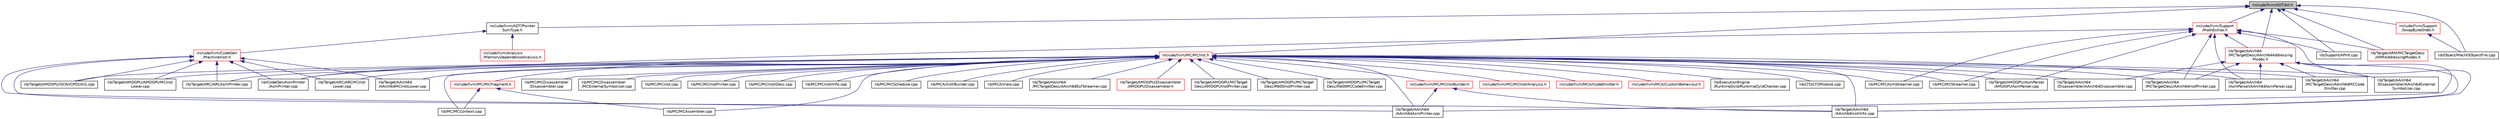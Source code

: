 digraph "include/llvm/ADT/bit.h"
{
 // LATEX_PDF_SIZE
  bgcolor="transparent";
  edge [fontname="Helvetica",fontsize="10",labelfontname="Helvetica",labelfontsize="10"];
  node [fontname="Helvetica",fontsize="10",shape=record];
  Node1 [label="include/llvm/ADT/bit.h",height=0.2,width=0.4,color="black", fillcolor="grey75", style="filled", fontcolor="black",tooltip=" "];
  Node1 -> Node2 [dir="back",color="midnightblue",fontsize="10",style="solid",fontname="Helvetica"];
  Node2 [label="include/llvm/ADT/Pointer\lSumType.h",height=0.2,width=0.4,color="black",URL="$PointerSumType_8h.html",tooltip=" "];
  Node2 -> Node3 [dir="back",color="midnightblue",fontsize="10",style="solid",fontname="Helvetica"];
  Node3 [label="include/llvm/Analysis\l/MemoryDependenceAnalysis.h",height=0.2,width=0.4,color="red",URL="$MemoryDependenceAnalysis_8h.html",tooltip=" "];
  Node2 -> Node12 [dir="back",color="midnightblue",fontsize="10",style="solid",fontname="Helvetica"];
  Node12 [label="include/llvm/CodeGen\l/MachineInstr.h",height=0.2,width=0.4,color="red",URL="$MachineInstr_8h.html",tooltip=" "];
  Node12 -> Node32 [dir="back",color="midnightblue",fontsize="10",style="solid",fontname="Helvetica"];
  Node32 [label="lib/CodeGen/AsmPrinter\l/AsmPrinter.cpp",height=0.2,width=0.4,color="black",URL="$AsmPrinter_8cpp.html",tooltip=" "];
  Node12 -> Node430 [dir="back",color="midnightblue",fontsize="10",style="solid",fontname="Helvetica"];
  Node430 [label="lib/Target/AArch64\l/AArch64AsmPrinter.cpp",height=0.2,width=0.4,color="black",URL="$AArch64AsmPrinter_8cpp.html",tooltip=" "];
  Node12 -> Node446 [dir="back",color="midnightblue",fontsize="10",style="solid",fontname="Helvetica"];
  Node446 [label="lib/Target/AArch64\l/AArch64InstrInfo.cpp",height=0.2,width=0.4,color="black",URL="$AArch64InstrInfo_8cpp.html",tooltip=" "];
  Node12 -> Node584 [dir="back",color="midnightblue",fontsize="10",style="solid",fontname="Helvetica"];
  Node584 [label="lib/Target/AArch64\l/AArch64MCInstLower.cpp",height=0.2,width=0.4,color="black",URL="$AArch64MCInstLower_8cpp.html",tooltip=" "];
  Node12 -> Node587 [dir="back",color="midnightblue",fontsize="10",style="solid",fontname="Helvetica"];
  Node587 [label="lib/Target/AMDGPU/AMDGPUMCInst\lLower.cpp",height=0.2,width=0.4,color="black",URL="$AMDGPUMCInstLower_8cpp.html",tooltip=" "];
  Node12 -> Node257 [dir="back",color="midnightblue",fontsize="10",style="solid",fontname="Helvetica"];
  Node257 [label="lib/Target/AMDGPU/GCNVOPDUtils.cpp",height=0.2,width=0.4,color="black",URL="$GCNVOPDUtils_8cpp.html",tooltip=" "];
  Node12 -> Node591 [dir="back",color="midnightblue",fontsize="10",style="solid",fontname="Helvetica"];
  Node591 [label="lib/Target/ARC/ARCAsmPrinter.cpp",height=0.2,width=0.4,color="black",URL="$ARCAsmPrinter_8cpp.html",tooltip=" "];
  Node12 -> Node592 [dir="back",color="midnightblue",fontsize="10",style="solid",fontname="Helvetica"];
  Node592 [label="lib/Target/ARC/ARCMCInst\lLower.cpp",height=0.2,width=0.4,color="black",URL="$ARCMCInstLower_8cpp.html",tooltip=" "];
  Node1 -> Node1384 [dir="back",color="midnightblue",fontsize="10",style="solid",fontname="Helvetica"];
  Node1384 [label="include/llvm/MC/MCInst.h",height=0.2,width=0.4,color="red",URL="$MCInst_8h.html",tooltip=" "];
  Node1384 -> Node1385 [dir="back",color="midnightblue",fontsize="10",style="solid",fontname="Helvetica"];
  Node1385 [label="include/llvm/MC/MCFragment.h",height=0.2,width=0.4,color="red",URL="$MCFragment_8h.html",tooltip=" "];
  Node1385 -> Node1488 [dir="back",color="midnightblue",fontsize="10",style="solid",fontname="Helvetica"];
  Node1488 [label="lib/MC/MCAssembler.cpp",height=0.2,width=0.4,color="black",URL="$MCAssembler_8cpp.html",tooltip=" "];
  Node1385 -> Node1489 [dir="back",color="midnightblue",fontsize="10",style="solid",fontname="Helvetica"];
  Node1489 [label="lib/MC/MCContext.cpp",height=0.2,width=0.4,color="black",URL="$MCContext_8cpp.html",tooltip=" "];
  Node1384 -> Node1797 [dir="back",color="midnightblue",fontsize="10",style="solid",fontname="Helvetica"];
  Node1797 [label="include/llvm/MC/MCInstBuilder.h",height=0.2,width=0.4,color="red",URL="$MCInstBuilder_8h.html",tooltip=" "];
  Node1797 -> Node430 [dir="back",color="midnightblue",fontsize="10",style="solid",fontname="Helvetica"];
  Node1797 -> Node446 [dir="back",color="midnightblue",fontsize="10",style="solid",fontname="Helvetica"];
  Node1384 -> Node1798 [dir="back",color="midnightblue",fontsize="10",style="solid",fontname="Helvetica"];
  Node1798 [label="include/llvm/MC/MCInstrAnalysis.h",height=0.2,width=0.4,color="red",URL="$MCInstrAnalysis_8h.html",tooltip=" "];
  Node1384 -> Node1806 [dir="back",color="midnightblue",fontsize="10",style="solid",fontname="Helvetica"];
  Node1806 [label="include/llvm/MCA/CodeEmitter.h",height=0.2,width=0.4,color="red",URL="$CodeEmitter_8h.html",tooltip=" "];
  Node1384 -> Node1808 [dir="back",color="midnightblue",fontsize="10",style="solid",fontname="Helvetica"];
  Node1808 [label="include/llvm/MCA/CustomBehaviour.h",height=0.2,width=0.4,color="red",URL="$CustomBehaviour_8h.html",tooltip=" "];
  Node1384 -> Node32 [dir="back",color="midnightblue",fontsize="10",style="solid",fontname="Helvetica"];
  Node1384 -> Node1480 [dir="back",color="midnightblue",fontsize="10",style="solid",fontname="Helvetica"];
  Node1480 [label="lib/ExecutionEngine\l/RuntimeDyld/RuntimeDyldChecker.cpp",height=0.2,width=0.4,color="black",URL="$RuntimeDyldChecker_8cpp.html",tooltip=" "];
  Node1384 -> Node1636 [dir="back",color="midnightblue",fontsize="10",style="solid",fontname="Helvetica"];
  Node1636 [label="lib/LTO/LTOModule.cpp",height=0.2,width=0.4,color="black",URL="$LTOModule_8cpp.html",tooltip=" "];
  Node1384 -> Node1487 [dir="back",color="midnightblue",fontsize="10",style="solid",fontname="Helvetica"];
  Node1487 [label="lib/MC/MCAsmStreamer.cpp",height=0.2,width=0.4,color="black",URL="$MCAsmStreamer_8cpp.html",tooltip=" "];
  Node1384 -> Node1488 [dir="back",color="midnightblue",fontsize="10",style="solid",fontname="Helvetica"];
  Node1384 -> Node1489 [dir="back",color="midnightblue",fontsize="10",style="solid",fontname="Helvetica"];
  Node1384 -> Node1491 [dir="back",color="midnightblue",fontsize="10",style="solid",fontname="Helvetica"];
  Node1491 [label="lib/MC/MCDisassembler\l/Disassembler.cpp",height=0.2,width=0.4,color="black",URL="$Disassembler_8cpp.html",tooltip=" "];
  Node1384 -> Node1492 [dir="back",color="midnightblue",fontsize="10",style="solid",fontname="Helvetica"];
  Node1492 [label="lib/MC/MCDisassembler\l/MCExternalSymbolizer.cpp",height=0.2,width=0.4,color="black",URL="$MCExternalSymbolizer_8cpp.html",tooltip=" "];
  Node1384 -> Node1817 [dir="back",color="midnightblue",fontsize="10",style="solid",fontname="Helvetica"];
  Node1817 [label="lib/MC/MCInst.cpp",height=0.2,width=0.4,color="black",URL="$MCInst_8cpp.html",tooltip=" "];
  Node1384 -> Node1818 [dir="back",color="midnightblue",fontsize="10",style="solid",fontname="Helvetica"];
  Node1818 [label="lib/MC/MCInstPrinter.cpp",height=0.2,width=0.4,color="black",URL="$MCInstPrinter_8cpp.html",tooltip=" "];
  Node1384 -> Node1819 [dir="back",color="midnightblue",fontsize="10",style="solid",fontname="Helvetica"];
  Node1819 [label="lib/MC/MCInstrDesc.cpp",height=0.2,width=0.4,color="black",URL="$MCInstrDesc_8cpp.html",tooltip=" "];
  Node1384 -> Node1820 [dir="back",color="midnightblue",fontsize="10",style="solid",fontname="Helvetica"];
  Node1820 [label="lib/MC/MCInstrInfo.cpp",height=0.2,width=0.4,color="black",URL="$MCInstrInfo_8cpp.html",tooltip=" "];
  Node1384 -> Node1821 [dir="back",color="midnightblue",fontsize="10",style="solid",fontname="Helvetica"];
  Node1821 [label="lib/MC/MCSchedule.cpp",height=0.2,width=0.4,color="black",URL="$MCSchedule_8cpp.html",tooltip=" "];
  Node1384 -> Node1507 [dir="back",color="midnightblue",fontsize="10",style="solid",fontname="Helvetica"];
  Node1507 [label="lib/MC/MCStreamer.cpp",height=0.2,width=0.4,color="black",URL="$MCStreamer_8cpp.html",tooltip=" "];
  Node1384 -> Node1800 [dir="back",color="midnightblue",fontsize="10",style="solid",fontname="Helvetica"];
  Node1800 [label="lib/MCA/InstrBuilder.cpp",height=0.2,width=0.4,color="black",URL="$InstrBuilder_8cpp.html",tooltip=" "];
  Node1384 -> Node1822 [dir="back",color="midnightblue",fontsize="10",style="solid",fontname="Helvetica"];
  Node1822 [label="lib/MCA/View.cpp",height=0.2,width=0.4,color="black",URL="$View_8cpp.html",tooltip=" "];
  Node1384 -> Node430 [dir="back",color="midnightblue",fontsize="10",style="solid",fontname="Helvetica"];
  Node1384 -> Node446 [dir="back",color="midnightblue",fontsize="10",style="solid",fontname="Helvetica"];
  Node1384 -> Node584 [dir="back",color="midnightblue",fontsize="10",style="solid",fontname="Helvetica"];
  Node1384 -> Node752 [dir="back",color="midnightblue",fontsize="10",style="solid",fontname="Helvetica"];
  Node752 [label="lib/Target/AArch64\l/AsmParser/AArch64AsmParser.cpp",height=0.2,width=0.4,color="black",URL="$AArch64AsmParser_8cpp.html",tooltip=" "];
  Node1384 -> Node1641 [dir="back",color="midnightblue",fontsize="10",style="solid",fontname="Helvetica"];
  Node1641 [label="lib/Target/AArch64\l/Disassembler/AArch64Disassembler.cpp",height=0.2,width=0.4,color="black",URL="$AArch64Disassembler_8cpp.html",tooltip=" "];
  Node1384 -> Node1513 [dir="back",color="midnightblue",fontsize="10",style="solid",fontname="Helvetica"];
  Node1513 [label="lib/Target/AArch64\l/Disassembler/AArch64External\lSymbolizer.cpp",height=0.2,width=0.4,color="black",URL="$AArch64ExternalSymbolizer_8cpp.html",tooltip=" "];
  Node1384 -> Node1392 [dir="back",color="midnightblue",fontsize="10",style="solid",fontname="Helvetica"];
  Node1392 [label="lib/Target/AArch64\l/MCTargetDesc/AArch64ELFStreamer.cpp",height=0.2,width=0.4,color="black",URL="$AArch64ELFStreamer_8cpp.html",tooltip=" "];
  Node1384 -> Node1823 [dir="back",color="midnightblue",fontsize="10",style="solid",fontname="Helvetica"];
  Node1823 [label="lib/Target/AArch64\l/MCTargetDesc/AArch64InstPrinter.cpp",height=0.2,width=0.4,color="black",URL="$AArch64InstPrinter_8cpp.html",tooltip=" "];
  Node1384 -> Node1518 [dir="back",color="midnightblue",fontsize="10",style="solid",fontname="Helvetica"];
  Node1518 [label="lib/Target/AArch64\l/MCTargetDesc/AArch64MCCode\lEmitter.cpp",height=0.2,width=0.4,color="black",URL="$AArch64MCCodeEmitter_8cpp.html",tooltip=" "];
  Node1384 -> Node587 [dir="back",color="midnightblue",fontsize="10",style="solid",fontname="Helvetica"];
  Node1384 -> Node796 [dir="back",color="midnightblue",fontsize="10",style="solid",fontname="Helvetica"];
  Node796 [label="lib/Target/AMDGPU/AsmParser\l/AMDGPUAsmParser.cpp",height=0.2,width=0.4,color="black",URL="$AMDGPUAsmParser_8cpp.html",tooltip=" "];
  Node1384 -> Node1824 [dir="back",color="midnightblue",fontsize="10",style="solid",fontname="Helvetica"];
  Node1824 [label="lib/Target/AMDGPU/Disassembler\l/AMDGPUDisassembler.h",height=0.2,width=0.4,color="red",URL="$AMDGPUDisassembler_8h.html",tooltip=" "];
  Node1384 -> Node257 [dir="back",color="midnightblue",fontsize="10",style="solid",fontname="Helvetica"];
  Node1384 -> Node1825 [dir="back",color="midnightblue",fontsize="10",style="solid",fontname="Helvetica"];
  Node1825 [label="lib/Target/AMDGPU/MCTarget\lDesc/AMDGPUInstPrinter.cpp",height=0.2,width=0.4,color="black",URL="$AMDGPUInstPrinter_8cpp.html",tooltip=" "];
  Node1384 -> Node1826 [dir="back",color="midnightblue",fontsize="10",style="solid",fontname="Helvetica"];
  Node1826 [label="lib/Target/AMDGPU/MCTarget\lDesc/R600InstPrinter.cpp",height=0.2,width=0.4,color="black",URL="$R600InstPrinter_8cpp.html",tooltip=" "];
  Node1384 -> Node1524 [dir="back",color="midnightblue",fontsize="10",style="solid",fontname="Helvetica"];
  Node1524 [label="lib/Target/AMDGPU/MCTarget\lDesc/R600MCCodeEmitter.cpp",height=0.2,width=0.4,color="black",URL="$R600MCCodeEmitter_8cpp.html",tooltip=" "];
  Node1384 -> Node591 [dir="back",color="midnightblue",fontsize="10",style="solid",fontname="Helvetica"];
  Node1384 -> Node592 [dir="back",color="midnightblue",fontsize="10",style="solid",fontname="Helvetica"];
  Node1 -> Node1843 [dir="back",color="midnightblue",fontsize="10",style="solid",fontname="Helvetica"];
  Node1843 [label="include/llvm/Support\l/MathExtras.h",height=0.2,width=0.4,color="red",URL="$MathExtras_8h.html",tooltip=" "];
  Node1843 -> Node32 [dir="back",color="midnightblue",fontsize="10",style="solid",fontname="Helvetica"];
  Node1843 -> Node1487 [dir="back",color="midnightblue",fontsize="10",style="solid",fontname="Helvetica"];
  Node1843 -> Node1507 [dir="back",color="midnightblue",fontsize="10",style="solid",fontname="Helvetica"];
  Node1843 -> Node3939 [dir="back",color="midnightblue",fontsize="10",style="solid",fontname="Helvetica"];
  Node3939 [label="lib/Support/APInt.cpp",height=0.2,width=0.4,color="black",URL="$APInt_8cpp.html",tooltip=" "];
  Node1843 -> Node2565 [dir="back",color="midnightblue",fontsize="10",style="solid",fontname="Helvetica"];
  Node2565 [label="lib/Target/AArch64\l/MCTargetDesc/AArch64Addressing\lModes.h",height=0.2,width=0.4,color="red",URL="$AArch64AddressingModes_8h.html",tooltip=" "];
  Node2565 -> Node430 [dir="back",color="midnightblue",fontsize="10",style="solid",fontname="Helvetica"];
  Node2565 -> Node446 [dir="back",color="midnightblue",fontsize="10",style="solid",fontname="Helvetica"];
  Node2565 -> Node752 [dir="back",color="midnightblue",fontsize="10",style="solid",fontname="Helvetica"];
  Node2565 -> Node1641 [dir="back",color="midnightblue",fontsize="10",style="solid",fontname="Helvetica"];
  Node2565 -> Node1513 [dir="back",color="midnightblue",fontsize="10",style="solid",fontname="Helvetica"];
  Node2565 -> Node1823 [dir="back",color="midnightblue",fontsize="10",style="solid",fontname="Helvetica"];
  Node2565 -> Node1518 [dir="back",color="midnightblue",fontsize="10",style="solid",fontname="Helvetica"];
  Node1843 -> Node446 [dir="back",color="midnightblue",fontsize="10",style="solid",fontname="Helvetica"];
  Node1843 -> Node752 [dir="back",color="midnightblue",fontsize="10",style="solid",fontname="Helvetica"];
  Node1843 -> Node1823 [dir="back",color="midnightblue",fontsize="10",style="solid",fontname="Helvetica"];
  Node1843 -> Node796 [dir="back",color="midnightblue",fontsize="10",style="solid",fontname="Helvetica"];
  Node1843 -> Node2567 [dir="back",color="midnightblue",fontsize="10",style="solid",fontname="Helvetica"];
  Node2567 [label="lib/Target/ARM/MCTargetDesc\l/ARMAddressingModes.h",height=0.2,width=0.4,color="red",URL="$ARMAddressingModes_8h.html",tooltip=" "];
  Node1 -> Node4340 [dir="back",color="midnightblue",fontsize="10",style="solid",fontname="Helvetica"];
  Node4340 [label="include/llvm/Support\l/SwapByteOrder.h",height=0.2,width=0.4,color="red",URL="$SwapByteOrder_8h.html",tooltip=" "];
  Node4340 -> Node2640 [dir="back",color="midnightblue",fontsize="10",style="solid",fontname="Helvetica"];
  Node2640 [label="lib/Object/MachOObjectFile.cpp",height=0.2,width=0.4,color="black",URL="$MachOObjectFile_8cpp.html",tooltip=" "];
  Node1 -> Node2640 [dir="back",color="midnightblue",fontsize="10",style="solid",fontname="Helvetica"];
  Node1 -> Node3939 [dir="back",color="midnightblue",fontsize="10",style="solid",fontname="Helvetica"];
  Node1 -> Node2565 [dir="back",color="midnightblue",fontsize="10",style="solid",fontname="Helvetica"];
  Node1 -> Node2567 [dir="back",color="midnightblue",fontsize="10",style="solid",fontname="Helvetica"];
}
